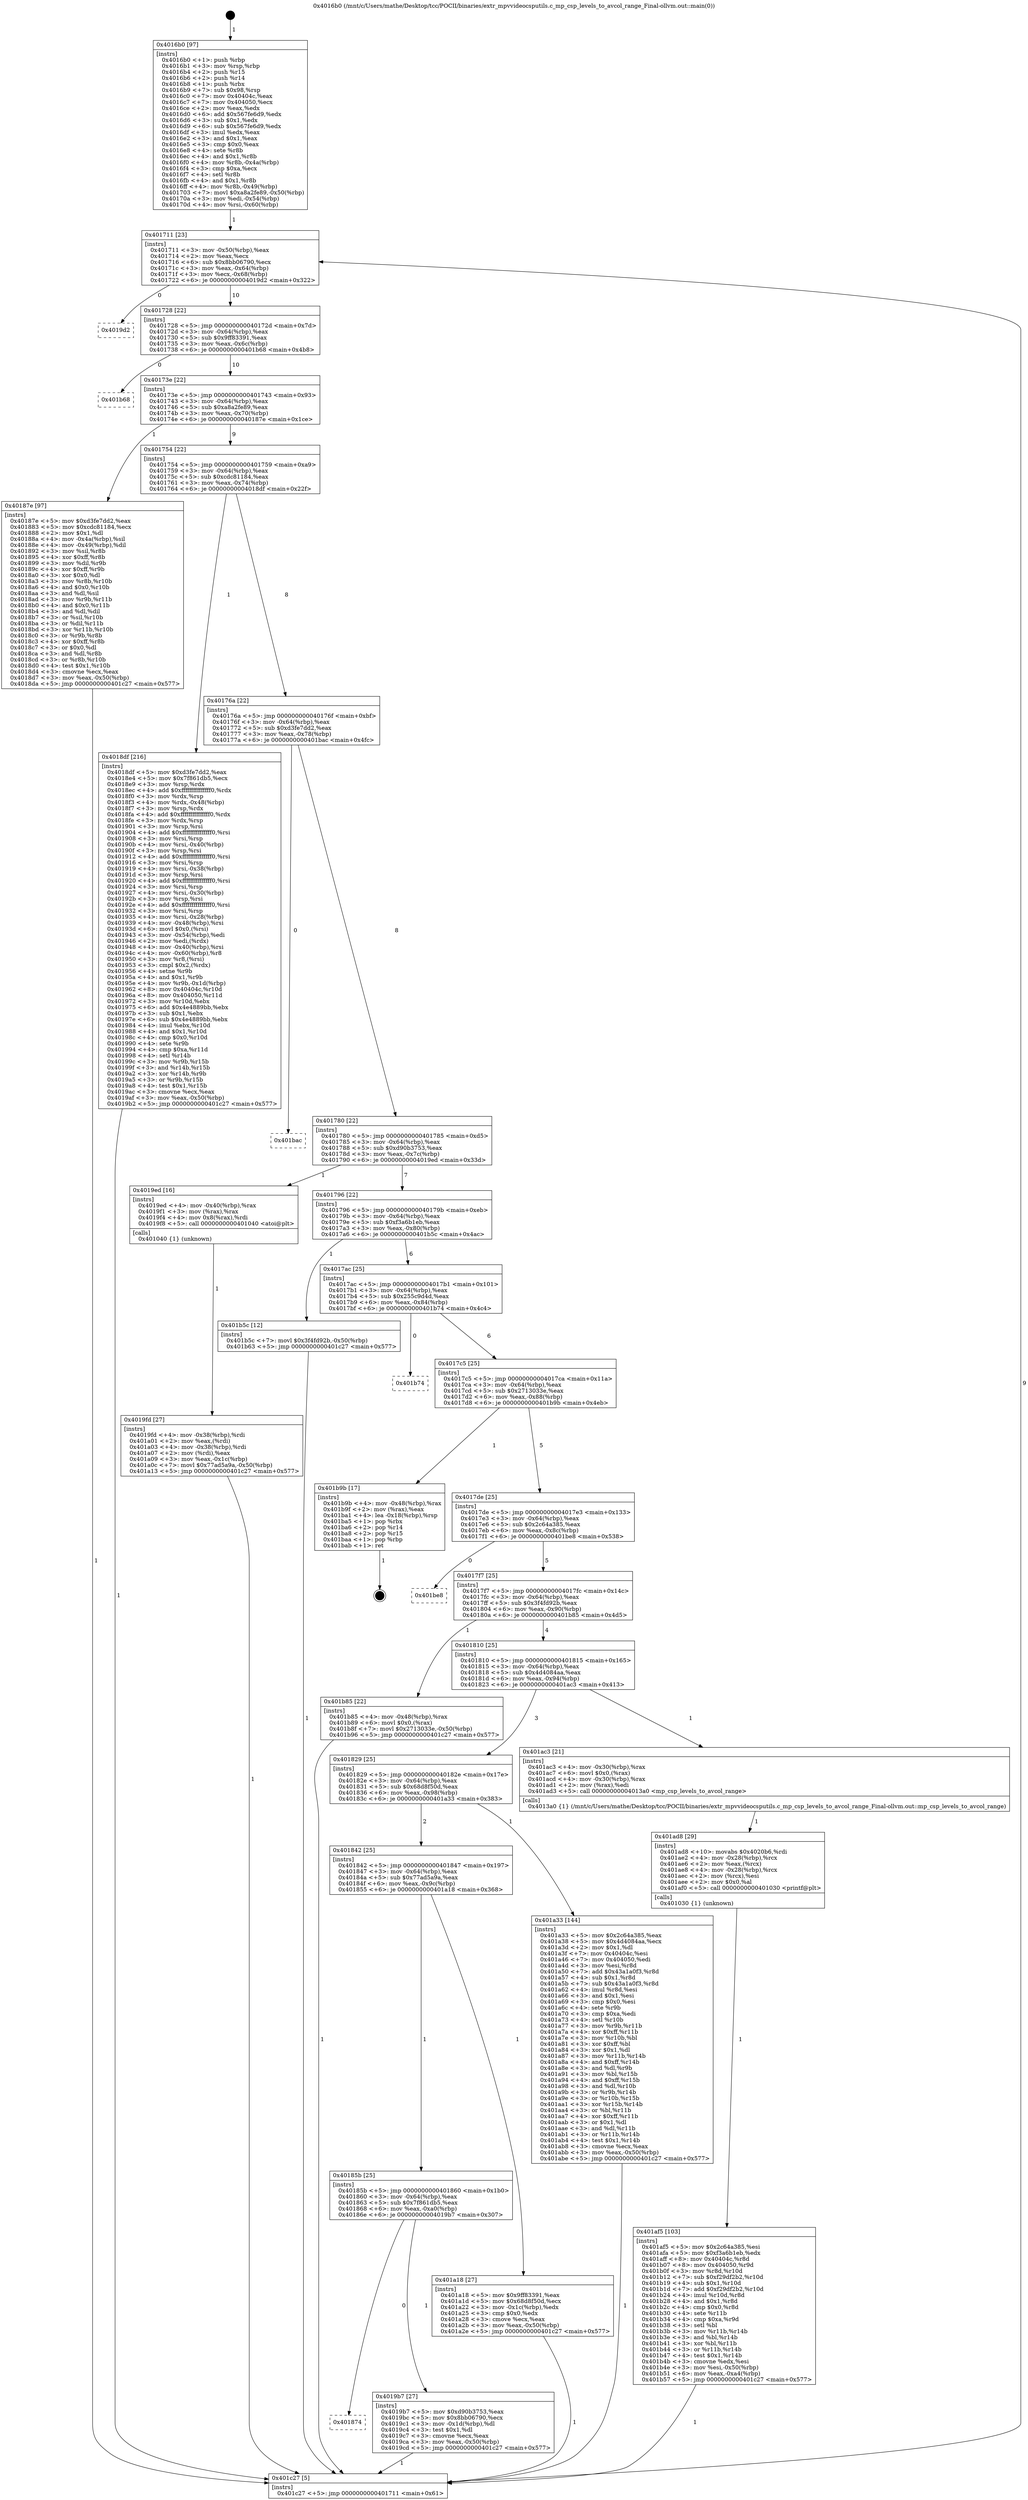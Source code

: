 digraph "0x4016b0" {
  label = "0x4016b0 (/mnt/c/Users/mathe/Desktop/tcc/POCII/binaries/extr_mpvvideocsputils.c_mp_csp_levels_to_avcol_range_Final-ollvm.out::main(0))"
  labelloc = "t"
  node[shape=record]

  Entry [label="",width=0.3,height=0.3,shape=circle,fillcolor=black,style=filled]
  "0x401711" [label="{
     0x401711 [23]\l
     | [instrs]\l
     &nbsp;&nbsp;0x401711 \<+3\>: mov -0x50(%rbp),%eax\l
     &nbsp;&nbsp;0x401714 \<+2\>: mov %eax,%ecx\l
     &nbsp;&nbsp;0x401716 \<+6\>: sub $0x8bb06790,%ecx\l
     &nbsp;&nbsp;0x40171c \<+3\>: mov %eax,-0x64(%rbp)\l
     &nbsp;&nbsp;0x40171f \<+3\>: mov %ecx,-0x68(%rbp)\l
     &nbsp;&nbsp;0x401722 \<+6\>: je 00000000004019d2 \<main+0x322\>\l
  }"]
  "0x4019d2" [label="{
     0x4019d2\l
  }", style=dashed]
  "0x401728" [label="{
     0x401728 [22]\l
     | [instrs]\l
     &nbsp;&nbsp;0x401728 \<+5\>: jmp 000000000040172d \<main+0x7d\>\l
     &nbsp;&nbsp;0x40172d \<+3\>: mov -0x64(%rbp),%eax\l
     &nbsp;&nbsp;0x401730 \<+5\>: sub $0x9ff83391,%eax\l
     &nbsp;&nbsp;0x401735 \<+3\>: mov %eax,-0x6c(%rbp)\l
     &nbsp;&nbsp;0x401738 \<+6\>: je 0000000000401b68 \<main+0x4b8\>\l
  }"]
  Exit [label="",width=0.3,height=0.3,shape=circle,fillcolor=black,style=filled,peripheries=2]
  "0x401b68" [label="{
     0x401b68\l
  }", style=dashed]
  "0x40173e" [label="{
     0x40173e [22]\l
     | [instrs]\l
     &nbsp;&nbsp;0x40173e \<+5\>: jmp 0000000000401743 \<main+0x93\>\l
     &nbsp;&nbsp;0x401743 \<+3\>: mov -0x64(%rbp),%eax\l
     &nbsp;&nbsp;0x401746 \<+5\>: sub $0xa8a2fe89,%eax\l
     &nbsp;&nbsp;0x40174b \<+3\>: mov %eax,-0x70(%rbp)\l
     &nbsp;&nbsp;0x40174e \<+6\>: je 000000000040187e \<main+0x1ce\>\l
  }"]
  "0x401af5" [label="{
     0x401af5 [103]\l
     | [instrs]\l
     &nbsp;&nbsp;0x401af5 \<+5\>: mov $0x2c64a385,%esi\l
     &nbsp;&nbsp;0x401afa \<+5\>: mov $0xf3a6b1eb,%edx\l
     &nbsp;&nbsp;0x401aff \<+8\>: mov 0x40404c,%r8d\l
     &nbsp;&nbsp;0x401b07 \<+8\>: mov 0x404050,%r9d\l
     &nbsp;&nbsp;0x401b0f \<+3\>: mov %r8d,%r10d\l
     &nbsp;&nbsp;0x401b12 \<+7\>: sub $0xf29df2b2,%r10d\l
     &nbsp;&nbsp;0x401b19 \<+4\>: sub $0x1,%r10d\l
     &nbsp;&nbsp;0x401b1d \<+7\>: add $0xf29df2b2,%r10d\l
     &nbsp;&nbsp;0x401b24 \<+4\>: imul %r10d,%r8d\l
     &nbsp;&nbsp;0x401b28 \<+4\>: and $0x1,%r8d\l
     &nbsp;&nbsp;0x401b2c \<+4\>: cmp $0x0,%r8d\l
     &nbsp;&nbsp;0x401b30 \<+4\>: sete %r11b\l
     &nbsp;&nbsp;0x401b34 \<+4\>: cmp $0xa,%r9d\l
     &nbsp;&nbsp;0x401b38 \<+3\>: setl %bl\l
     &nbsp;&nbsp;0x401b3b \<+3\>: mov %r11b,%r14b\l
     &nbsp;&nbsp;0x401b3e \<+3\>: and %bl,%r14b\l
     &nbsp;&nbsp;0x401b41 \<+3\>: xor %bl,%r11b\l
     &nbsp;&nbsp;0x401b44 \<+3\>: or %r11b,%r14b\l
     &nbsp;&nbsp;0x401b47 \<+4\>: test $0x1,%r14b\l
     &nbsp;&nbsp;0x401b4b \<+3\>: cmovne %edx,%esi\l
     &nbsp;&nbsp;0x401b4e \<+3\>: mov %esi,-0x50(%rbp)\l
     &nbsp;&nbsp;0x401b51 \<+6\>: mov %eax,-0xa4(%rbp)\l
     &nbsp;&nbsp;0x401b57 \<+5\>: jmp 0000000000401c27 \<main+0x577\>\l
  }"]
  "0x40187e" [label="{
     0x40187e [97]\l
     | [instrs]\l
     &nbsp;&nbsp;0x40187e \<+5\>: mov $0xd3fe7dd2,%eax\l
     &nbsp;&nbsp;0x401883 \<+5\>: mov $0xcdc81184,%ecx\l
     &nbsp;&nbsp;0x401888 \<+2\>: mov $0x1,%dl\l
     &nbsp;&nbsp;0x40188a \<+4\>: mov -0x4a(%rbp),%sil\l
     &nbsp;&nbsp;0x40188e \<+4\>: mov -0x49(%rbp),%dil\l
     &nbsp;&nbsp;0x401892 \<+3\>: mov %sil,%r8b\l
     &nbsp;&nbsp;0x401895 \<+4\>: xor $0xff,%r8b\l
     &nbsp;&nbsp;0x401899 \<+3\>: mov %dil,%r9b\l
     &nbsp;&nbsp;0x40189c \<+4\>: xor $0xff,%r9b\l
     &nbsp;&nbsp;0x4018a0 \<+3\>: xor $0x0,%dl\l
     &nbsp;&nbsp;0x4018a3 \<+3\>: mov %r8b,%r10b\l
     &nbsp;&nbsp;0x4018a6 \<+4\>: and $0x0,%r10b\l
     &nbsp;&nbsp;0x4018aa \<+3\>: and %dl,%sil\l
     &nbsp;&nbsp;0x4018ad \<+3\>: mov %r9b,%r11b\l
     &nbsp;&nbsp;0x4018b0 \<+4\>: and $0x0,%r11b\l
     &nbsp;&nbsp;0x4018b4 \<+3\>: and %dl,%dil\l
     &nbsp;&nbsp;0x4018b7 \<+3\>: or %sil,%r10b\l
     &nbsp;&nbsp;0x4018ba \<+3\>: or %dil,%r11b\l
     &nbsp;&nbsp;0x4018bd \<+3\>: xor %r11b,%r10b\l
     &nbsp;&nbsp;0x4018c0 \<+3\>: or %r9b,%r8b\l
     &nbsp;&nbsp;0x4018c3 \<+4\>: xor $0xff,%r8b\l
     &nbsp;&nbsp;0x4018c7 \<+3\>: or $0x0,%dl\l
     &nbsp;&nbsp;0x4018ca \<+3\>: and %dl,%r8b\l
     &nbsp;&nbsp;0x4018cd \<+3\>: or %r8b,%r10b\l
     &nbsp;&nbsp;0x4018d0 \<+4\>: test $0x1,%r10b\l
     &nbsp;&nbsp;0x4018d4 \<+3\>: cmovne %ecx,%eax\l
     &nbsp;&nbsp;0x4018d7 \<+3\>: mov %eax,-0x50(%rbp)\l
     &nbsp;&nbsp;0x4018da \<+5\>: jmp 0000000000401c27 \<main+0x577\>\l
  }"]
  "0x401754" [label="{
     0x401754 [22]\l
     | [instrs]\l
     &nbsp;&nbsp;0x401754 \<+5\>: jmp 0000000000401759 \<main+0xa9\>\l
     &nbsp;&nbsp;0x401759 \<+3\>: mov -0x64(%rbp),%eax\l
     &nbsp;&nbsp;0x40175c \<+5\>: sub $0xcdc81184,%eax\l
     &nbsp;&nbsp;0x401761 \<+3\>: mov %eax,-0x74(%rbp)\l
     &nbsp;&nbsp;0x401764 \<+6\>: je 00000000004018df \<main+0x22f\>\l
  }"]
  "0x401c27" [label="{
     0x401c27 [5]\l
     | [instrs]\l
     &nbsp;&nbsp;0x401c27 \<+5\>: jmp 0000000000401711 \<main+0x61\>\l
  }"]
  "0x4016b0" [label="{
     0x4016b0 [97]\l
     | [instrs]\l
     &nbsp;&nbsp;0x4016b0 \<+1\>: push %rbp\l
     &nbsp;&nbsp;0x4016b1 \<+3\>: mov %rsp,%rbp\l
     &nbsp;&nbsp;0x4016b4 \<+2\>: push %r15\l
     &nbsp;&nbsp;0x4016b6 \<+2\>: push %r14\l
     &nbsp;&nbsp;0x4016b8 \<+1\>: push %rbx\l
     &nbsp;&nbsp;0x4016b9 \<+7\>: sub $0x98,%rsp\l
     &nbsp;&nbsp;0x4016c0 \<+7\>: mov 0x40404c,%eax\l
     &nbsp;&nbsp;0x4016c7 \<+7\>: mov 0x404050,%ecx\l
     &nbsp;&nbsp;0x4016ce \<+2\>: mov %eax,%edx\l
     &nbsp;&nbsp;0x4016d0 \<+6\>: add $0x567fe6d9,%edx\l
     &nbsp;&nbsp;0x4016d6 \<+3\>: sub $0x1,%edx\l
     &nbsp;&nbsp;0x4016d9 \<+6\>: sub $0x567fe6d9,%edx\l
     &nbsp;&nbsp;0x4016df \<+3\>: imul %edx,%eax\l
     &nbsp;&nbsp;0x4016e2 \<+3\>: and $0x1,%eax\l
     &nbsp;&nbsp;0x4016e5 \<+3\>: cmp $0x0,%eax\l
     &nbsp;&nbsp;0x4016e8 \<+4\>: sete %r8b\l
     &nbsp;&nbsp;0x4016ec \<+4\>: and $0x1,%r8b\l
     &nbsp;&nbsp;0x4016f0 \<+4\>: mov %r8b,-0x4a(%rbp)\l
     &nbsp;&nbsp;0x4016f4 \<+3\>: cmp $0xa,%ecx\l
     &nbsp;&nbsp;0x4016f7 \<+4\>: setl %r8b\l
     &nbsp;&nbsp;0x4016fb \<+4\>: and $0x1,%r8b\l
     &nbsp;&nbsp;0x4016ff \<+4\>: mov %r8b,-0x49(%rbp)\l
     &nbsp;&nbsp;0x401703 \<+7\>: movl $0xa8a2fe89,-0x50(%rbp)\l
     &nbsp;&nbsp;0x40170a \<+3\>: mov %edi,-0x54(%rbp)\l
     &nbsp;&nbsp;0x40170d \<+4\>: mov %rsi,-0x60(%rbp)\l
  }"]
  "0x401ad8" [label="{
     0x401ad8 [29]\l
     | [instrs]\l
     &nbsp;&nbsp;0x401ad8 \<+10\>: movabs $0x4020b6,%rdi\l
     &nbsp;&nbsp;0x401ae2 \<+4\>: mov -0x28(%rbp),%rcx\l
     &nbsp;&nbsp;0x401ae6 \<+2\>: mov %eax,(%rcx)\l
     &nbsp;&nbsp;0x401ae8 \<+4\>: mov -0x28(%rbp),%rcx\l
     &nbsp;&nbsp;0x401aec \<+2\>: mov (%rcx),%esi\l
     &nbsp;&nbsp;0x401aee \<+2\>: mov $0x0,%al\l
     &nbsp;&nbsp;0x401af0 \<+5\>: call 0000000000401030 \<printf@plt\>\l
     | [calls]\l
     &nbsp;&nbsp;0x401030 \{1\} (unknown)\l
  }"]
  "0x4018df" [label="{
     0x4018df [216]\l
     | [instrs]\l
     &nbsp;&nbsp;0x4018df \<+5\>: mov $0xd3fe7dd2,%eax\l
     &nbsp;&nbsp;0x4018e4 \<+5\>: mov $0x7f861db5,%ecx\l
     &nbsp;&nbsp;0x4018e9 \<+3\>: mov %rsp,%rdx\l
     &nbsp;&nbsp;0x4018ec \<+4\>: add $0xfffffffffffffff0,%rdx\l
     &nbsp;&nbsp;0x4018f0 \<+3\>: mov %rdx,%rsp\l
     &nbsp;&nbsp;0x4018f3 \<+4\>: mov %rdx,-0x48(%rbp)\l
     &nbsp;&nbsp;0x4018f7 \<+3\>: mov %rsp,%rdx\l
     &nbsp;&nbsp;0x4018fa \<+4\>: add $0xfffffffffffffff0,%rdx\l
     &nbsp;&nbsp;0x4018fe \<+3\>: mov %rdx,%rsp\l
     &nbsp;&nbsp;0x401901 \<+3\>: mov %rsp,%rsi\l
     &nbsp;&nbsp;0x401904 \<+4\>: add $0xfffffffffffffff0,%rsi\l
     &nbsp;&nbsp;0x401908 \<+3\>: mov %rsi,%rsp\l
     &nbsp;&nbsp;0x40190b \<+4\>: mov %rsi,-0x40(%rbp)\l
     &nbsp;&nbsp;0x40190f \<+3\>: mov %rsp,%rsi\l
     &nbsp;&nbsp;0x401912 \<+4\>: add $0xfffffffffffffff0,%rsi\l
     &nbsp;&nbsp;0x401916 \<+3\>: mov %rsi,%rsp\l
     &nbsp;&nbsp;0x401919 \<+4\>: mov %rsi,-0x38(%rbp)\l
     &nbsp;&nbsp;0x40191d \<+3\>: mov %rsp,%rsi\l
     &nbsp;&nbsp;0x401920 \<+4\>: add $0xfffffffffffffff0,%rsi\l
     &nbsp;&nbsp;0x401924 \<+3\>: mov %rsi,%rsp\l
     &nbsp;&nbsp;0x401927 \<+4\>: mov %rsi,-0x30(%rbp)\l
     &nbsp;&nbsp;0x40192b \<+3\>: mov %rsp,%rsi\l
     &nbsp;&nbsp;0x40192e \<+4\>: add $0xfffffffffffffff0,%rsi\l
     &nbsp;&nbsp;0x401932 \<+3\>: mov %rsi,%rsp\l
     &nbsp;&nbsp;0x401935 \<+4\>: mov %rsi,-0x28(%rbp)\l
     &nbsp;&nbsp;0x401939 \<+4\>: mov -0x48(%rbp),%rsi\l
     &nbsp;&nbsp;0x40193d \<+6\>: movl $0x0,(%rsi)\l
     &nbsp;&nbsp;0x401943 \<+3\>: mov -0x54(%rbp),%edi\l
     &nbsp;&nbsp;0x401946 \<+2\>: mov %edi,(%rdx)\l
     &nbsp;&nbsp;0x401948 \<+4\>: mov -0x40(%rbp),%rsi\l
     &nbsp;&nbsp;0x40194c \<+4\>: mov -0x60(%rbp),%r8\l
     &nbsp;&nbsp;0x401950 \<+3\>: mov %r8,(%rsi)\l
     &nbsp;&nbsp;0x401953 \<+3\>: cmpl $0x2,(%rdx)\l
     &nbsp;&nbsp;0x401956 \<+4\>: setne %r9b\l
     &nbsp;&nbsp;0x40195a \<+4\>: and $0x1,%r9b\l
     &nbsp;&nbsp;0x40195e \<+4\>: mov %r9b,-0x1d(%rbp)\l
     &nbsp;&nbsp;0x401962 \<+8\>: mov 0x40404c,%r10d\l
     &nbsp;&nbsp;0x40196a \<+8\>: mov 0x404050,%r11d\l
     &nbsp;&nbsp;0x401972 \<+3\>: mov %r10d,%ebx\l
     &nbsp;&nbsp;0x401975 \<+6\>: add $0x4e4889bb,%ebx\l
     &nbsp;&nbsp;0x40197b \<+3\>: sub $0x1,%ebx\l
     &nbsp;&nbsp;0x40197e \<+6\>: sub $0x4e4889bb,%ebx\l
     &nbsp;&nbsp;0x401984 \<+4\>: imul %ebx,%r10d\l
     &nbsp;&nbsp;0x401988 \<+4\>: and $0x1,%r10d\l
     &nbsp;&nbsp;0x40198c \<+4\>: cmp $0x0,%r10d\l
     &nbsp;&nbsp;0x401990 \<+4\>: sete %r9b\l
     &nbsp;&nbsp;0x401994 \<+4\>: cmp $0xa,%r11d\l
     &nbsp;&nbsp;0x401998 \<+4\>: setl %r14b\l
     &nbsp;&nbsp;0x40199c \<+3\>: mov %r9b,%r15b\l
     &nbsp;&nbsp;0x40199f \<+3\>: and %r14b,%r15b\l
     &nbsp;&nbsp;0x4019a2 \<+3\>: xor %r14b,%r9b\l
     &nbsp;&nbsp;0x4019a5 \<+3\>: or %r9b,%r15b\l
     &nbsp;&nbsp;0x4019a8 \<+4\>: test $0x1,%r15b\l
     &nbsp;&nbsp;0x4019ac \<+3\>: cmovne %ecx,%eax\l
     &nbsp;&nbsp;0x4019af \<+3\>: mov %eax,-0x50(%rbp)\l
     &nbsp;&nbsp;0x4019b2 \<+5\>: jmp 0000000000401c27 \<main+0x577\>\l
  }"]
  "0x40176a" [label="{
     0x40176a [22]\l
     | [instrs]\l
     &nbsp;&nbsp;0x40176a \<+5\>: jmp 000000000040176f \<main+0xbf\>\l
     &nbsp;&nbsp;0x40176f \<+3\>: mov -0x64(%rbp),%eax\l
     &nbsp;&nbsp;0x401772 \<+5\>: sub $0xd3fe7dd2,%eax\l
     &nbsp;&nbsp;0x401777 \<+3\>: mov %eax,-0x78(%rbp)\l
     &nbsp;&nbsp;0x40177a \<+6\>: je 0000000000401bac \<main+0x4fc\>\l
  }"]
  "0x4019fd" [label="{
     0x4019fd [27]\l
     | [instrs]\l
     &nbsp;&nbsp;0x4019fd \<+4\>: mov -0x38(%rbp),%rdi\l
     &nbsp;&nbsp;0x401a01 \<+2\>: mov %eax,(%rdi)\l
     &nbsp;&nbsp;0x401a03 \<+4\>: mov -0x38(%rbp),%rdi\l
     &nbsp;&nbsp;0x401a07 \<+2\>: mov (%rdi),%eax\l
     &nbsp;&nbsp;0x401a09 \<+3\>: mov %eax,-0x1c(%rbp)\l
     &nbsp;&nbsp;0x401a0c \<+7\>: movl $0x77ad5a9a,-0x50(%rbp)\l
     &nbsp;&nbsp;0x401a13 \<+5\>: jmp 0000000000401c27 \<main+0x577\>\l
  }"]
  "0x401bac" [label="{
     0x401bac\l
  }", style=dashed]
  "0x401780" [label="{
     0x401780 [22]\l
     | [instrs]\l
     &nbsp;&nbsp;0x401780 \<+5\>: jmp 0000000000401785 \<main+0xd5\>\l
     &nbsp;&nbsp;0x401785 \<+3\>: mov -0x64(%rbp),%eax\l
     &nbsp;&nbsp;0x401788 \<+5\>: sub $0xd90b3753,%eax\l
     &nbsp;&nbsp;0x40178d \<+3\>: mov %eax,-0x7c(%rbp)\l
     &nbsp;&nbsp;0x401790 \<+6\>: je 00000000004019ed \<main+0x33d\>\l
  }"]
  "0x401874" [label="{
     0x401874\l
  }", style=dashed]
  "0x4019ed" [label="{
     0x4019ed [16]\l
     | [instrs]\l
     &nbsp;&nbsp;0x4019ed \<+4\>: mov -0x40(%rbp),%rax\l
     &nbsp;&nbsp;0x4019f1 \<+3\>: mov (%rax),%rax\l
     &nbsp;&nbsp;0x4019f4 \<+4\>: mov 0x8(%rax),%rdi\l
     &nbsp;&nbsp;0x4019f8 \<+5\>: call 0000000000401040 \<atoi@plt\>\l
     | [calls]\l
     &nbsp;&nbsp;0x401040 \{1\} (unknown)\l
  }"]
  "0x401796" [label="{
     0x401796 [22]\l
     | [instrs]\l
     &nbsp;&nbsp;0x401796 \<+5\>: jmp 000000000040179b \<main+0xeb\>\l
     &nbsp;&nbsp;0x40179b \<+3\>: mov -0x64(%rbp),%eax\l
     &nbsp;&nbsp;0x40179e \<+5\>: sub $0xf3a6b1eb,%eax\l
     &nbsp;&nbsp;0x4017a3 \<+3\>: mov %eax,-0x80(%rbp)\l
     &nbsp;&nbsp;0x4017a6 \<+6\>: je 0000000000401b5c \<main+0x4ac\>\l
  }"]
  "0x4019b7" [label="{
     0x4019b7 [27]\l
     | [instrs]\l
     &nbsp;&nbsp;0x4019b7 \<+5\>: mov $0xd90b3753,%eax\l
     &nbsp;&nbsp;0x4019bc \<+5\>: mov $0x8bb06790,%ecx\l
     &nbsp;&nbsp;0x4019c1 \<+3\>: mov -0x1d(%rbp),%dl\l
     &nbsp;&nbsp;0x4019c4 \<+3\>: test $0x1,%dl\l
     &nbsp;&nbsp;0x4019c7 \<+3\>: cmovne %ecx,%eax\l
     &nbsp;&nbsp;0x4019ca \<+3\>: mov %eax,-0x50(%rbp)\l
     &nbsp;&nbsp;0x4019cd \<+5\>: jmp 0000000000401c27 \<main+0x577\>\l
  }"]
  "0x401b5c" [label="{
     0x401b5c [12]\l
     | [instrs]\l
     &nbsp;&nbsp;0x401b5c \<+7\>: movl $0x3f4fd92b,-0x50(%rbp)\l
     &nbsp;&nbsp;0x401b63 \<+5\>: jmp 0000000000401c27 \<main+0x577\>\l
  }"]
  "0x4017ac" [label="{
     0x4017ac [25]\l
     | [instrs]\l
     &nbsp;&nbsp;0x4017ac \<+5\>: jmp 00000000004017b1 \<main+0x101\>\l
     &nbsp;&nbsp;0x4017b1 \<+3\>: mov -0x64(%rbp),%eax\l
     &nbsp;&nbsp;0x4017b4 \<+5\>: sub $0x255c9d4d,%eax\l
     &nbsp;&nbsp;0x4017b9 \<+6\>: mov %eax,-0x84(%rbp)\l
     &nbsp;&nbsp;0x4017bf \<+6\>: je 0000000000401b74 \<main+0x4c4\>\l
  }"]
  "0x40185b" [label="{
     0x40185b [25]\l
     | [instrs]\l
     &nbsp;&nbsp;0x40185b \<+5\>: jmp 0000000000401860 \<main+0x1b0\>\l
     &nbsp;&nbsp;0x401860 \<+3\>: mov -0x64(%rbp),%eax\l
     &nbsp;&nbsp;0x401863 \<+5\>: sub $0x7f861db5,%eax\l
     &nbsp;&nbsp;0x401868 \<+6\>: mov %eax,-0xa0(%rbp)\l
     &nbsp;&nbsp;0x40186e \<+6\>: je 00000000004019b7 \<main+0x307\>\l
  }"]
  "0x401b74" [label="{
     0x401b74\l
  }", style=dashed]
  "0x4017c5" [label="{
     0x4017c5 [25]\l
     | [instrs]\l
     &nbsp;&nbsp;0x4017c5 \<+5\>: jmp 00000000004017ca \<main+0x11a\>\l
     &nbsp;&nbsp;0x4017ca \<+3\>: mov -0x64(%rbp),%eax\l
     &nbsp;&nbsp;0x4017cd \<+5\>: sub $0x2713033e,%eax\l
     &nbsp;&nbsp;0x4017d2 \<+6\>: mov %eax,-0x88(%rbp)\l
     &nbsp;&nbsp;0x4017d8 \<+6\>: je 0000000000401b9b \<main+0x4eb\>\l
  }"]
  "0x401a18" [label="{
     0x401a18 [27]\l
     | [instrs]\l
     &nbsp;&nbsp;0x401a18 \<+5\>: mov $0x9ff83391,%eax\l
     &nbsp;&nbsp;0x401a1d \<+5\>: mov $0x68d8f50d,%ecx\l
     &nbsp;&nbsp;0x401a22 \<+3\>: mov -0x1c(%rbp),%edx\l
     &nbsp;&nbsp;0x401a25 \<+3\>: cmp $0x0,%edx\l
     &nbsp;&nbsp;0x401a28 \<+3\>: cmove %ecx,%eax\l
     &nbsp;&nbsp;0x401a2b \<+3\>: mov %eax,-0x50(%rbp)\l
     &nbsp;&nbsp;0x401a2e \<+5\>: jmp 0000000000401c27 \<main+0x577\>\l
  }"]
  "0x401b9b" [label="{
     0x401b9b [17]\l
     | [instrs]\l
     &nbsp;&nbsp;0x401b9b \<+4\>: mov -0x48(%rbp),%rax\l
     &nbsp;&nbsp;0x401b9f \<+2\>: mov (%rax),%eax\l
     &nbsp;&nbsp;0x401ba1 \<+4\>: lea -0x18(%rbp),%rsp\l
     &nbsp;&nbsp;0x401ba5 \<+1\>: pop %rbx\l
     &nbsp;&nbsp;0x401ba6 \<+2\>: pop %r14\l
     &nbsp;&nbsp;0x401ba8 \<+2\>: pop %r15\l
     &nbsp;&nbsp;0x401baa \<+1\>: pop %rbp\l
     &nbsp;&nbsp;0x401bab \<+1\>: ret\l
  }"]
  "0x4017de" [label="{
     0x4017de [25]\l
     | [instrs]\l
     &nbsp;&nbsp;0x4017de \<+5\>: jmp 00000000004017e3 \<main+0x133\>\l
     &nbsp;&nbsp;0x4017e3 \<+3\>: mov -0x64(%rbp),%eax\l
     &nbsp;&nbsp;0x4017e6 \<+5\>: sub $0x2c64a385,%eax\l
     &nbsp;&nbsp;0x4017eb \<+6\>: mov %eax,-0x8c(%rbp)\l
     &nbsp;&nbsp;0x4017f1 \<+6\>: je 0000000000401be8 \<main+0x538\>\l
  }"]
  "0x401842" [label="{
     0x401842 [25]\l
     | [instrs]\l
     &nbsp;&nbsp;0x401842 \<+5\>: jmp 0000000000401847 \<main+0x197\>\l
     &nbsp;&nbsp;0x401847 \<+3\>: mov -0x64(%rbp),%eax\l
     &nbsp;&nbsp;0x40184a \<+5\>: sub $0x77ad5a9a,%eax\l
     &nbsp;&nbsp;0x40184f \<+6\>: mov %eax,-0x9c(%rbp)\l
     &nbsp;&nbsp;0x401855 \<+6\>: je 0000000000401a18 \<main+0x368\>\l
  }"]
  "0x401be8" [label="{
     0x401be8\l
  }", style=dashed]
  "0x4017f7" [label="{
     0x4017f7 [25]\l
     | [instrs]\l
     &nbsp;&nbsp;0x4017f7 \<+5\>: jmp 00000000004017fc \<main+0x14c\>\l
     &nbsp;&nbsp;0x4017fc \<+3\>: mov -0x64(%rbp),%eax\l
     &nbsp;&nbsp;0x4017ff \<+5\>: sub $0x3f4fd92b,%eax\l
     &nbsp;&nbsp;0x401804 \<+6\>: mov %eax,-0x90(%rbp)\l
     &nbsp;&nbsp;0x40180a \<+6\>: je 0000000000401b85 \<main+0x4d5\>\l
  }"]
  "0x401a33" [label="{
     0x401a33 [144]\l
     | [instrs]\l
     &nbsp;&nbsp;0x401a33 \<+5\>: mov $0x2c64a385,%eax\l
     &nbsp;&nbsp;0x401a38 \<+5\>: mov $0x4d4084aa,%ecx\l
     &nbsp;&nbsp;0x401a3d \<+2\>: mov $0x1,%dl\l
     &nbsp;&nbsp;0x401a3f \<+7\>: mov 0x40404c,%esi\l
     &nbsp;&nbsp;0x401a46 \<+7\>: mov 0x404050,%edi\l
     &nbsp;&nbsp;0x401a4d \<+3\>: mov %esi,%r8d\l
     &nbsp;&nbsp;0x401a50 \<+7\>: add $0x43a1a0f3,%r8d\l
     &nbsp;&nbsp;0x401a57 \<+4\>: sub $0x1,%r8d\l
     &nbsp;&nbsp;0x401a5b \<+7\>: sub $0x43a1a0f3,%r8d\l
     &nbsp;&nbsp;0x401a62 \<+4\>: imul %r8d,%esi\l
     &nbsp;&nbsp;0x401a66 \<+3\>: and $0x1,%esi\l
     &nbsp;&nbsp;0x401a69 \<+3\>: cmp $0x0,%esi\l
     &nbsp;&nbsp;0x401a6c \<+4\>: sete %r9b\l
     &nbsp;&nbsp;0x401a70 \<+3\>: cmp $0xa,%edi\l
     &nbsp;&nbsp;0x401a73 \<+4\>: setl %r10b\l
     &nbsp;&nbsp;0x401a77 \<+3\>: mov %r9b,%r11b\l
     &nbsp;&nbsp;0x401a7a \<+4\>: xor $0xff,%r11b\l
     &nbsp;&nbsp;0x401a7e \<+3\>: mov %r10b,%bl\l
     &nbsp;&nbsp;0x401a81 \<+3\>: xor $0xff,%bl\l
     &nbsp;&nbsp;0x401a84 \<+3\>: xor $0x1,%dl\l
     &nbsp;&nbsp;0x401a87 \<+3\>: mov %r11b,%r14b\l
     &nbsp;&nbsp;0x401a8a \<+4\>: and $0xff,%r14b\l
     &nbsp;&nbsp;0x401a8e \<+3\>: and %dl,%r9b\l
     &nbsp;&nbsp;0x401a91 \<+3\>: mov %bl,%r15b\l
     &nbsp;&nbsp;0x401a94 \<+4\>: and $0xff,%r15b\l
     &nbsp;&nbsp;0x401a98 \<+3\>: and %dl,%r10b\l
     &nbsp;&nbsp;0x401a9b \<+3\>: or %r9b,%r14b\l
     &nbsp;&nbsp;0x401a9e \<+3\>: or %r10b,%r15b\l
     &nbsp;&nbsp;0x401aa1 \<+3\>: xor %r15b,%r14b\l
     &nbsp;&nbsp;0x401aa4 \<+3\>: or %bl,%r11b\l
     &nbsp;&nbsp;0x401aa7 \<+4\>: xor $0xff,%r11b\l
     &nbsp;&nbsp;0x401aab \<+3\>: or $0x1,%dl\l
     &nbsp;&nbsp;0x401aae \<+3\>: and %dl,%r11b\l
     &nbsp;&nbsp;0x401ab1 \<+3\>: or %r11b,%r14b\l
     &nbsp;&nbsp;0x401ab4 \<+4\>: test $0x1,%r14b\l
     &nbsp;&nbsp;0x401ab8 \<+3\>: cmovne %ecx,%eax\l
     &nbsp;&nbsp;0x401abb \<+3\>: mov %eax,-0x50(%rbp)\l
     &nbsp;&nbsp;0x401abe \<+5\>: jmp 0000000000401c27 \<main+0x577\>\l
  }"]
  "0x401b85" [label="{
     0x401b85 [22]\l
     | [instrs]\l
     &nbsp;&nbsp;0x401b85 \<+4\>: mov -0x48(%rbp),%rax\l
     &nbsp;&nbsp;0x401b89 \<+6\>: movl $0x0,(%rax)\l
     &nbsp;&nbsp;0x401b8f \<+7\>: movl $0x2713033e,-0x50(%rbp)\l
     &nbsp;&nbsp;0x401b96 \<+5\>: jmp 0000000000401c27 \<main+0x577\>\l
  }"]
  "0x401810" [label="{
     0x401810 [25]\l
     | [instrs]\l
     &nbsp;&nbsp;0x401810 \<+5\>: jmp 0000000000401815 \<main+0x165\>\l
     &nbsp;&nbsp;0x401815 \<+3\>: mov -0x64(%rbp),%eax\l
     &nbsp;&nbsp;0x401818 \<+5\>: sub $0x4d4084aa,%eax\l
     &nbsp;&nbsp;0x40181d \<+6\>: mov %eax,-0x94(%rbp)\l
     &nbsp;&nbsp;0x401823 \<+6\>: je 0000000000401ac3 \<main+0x413\>\l
  }"]
  "0x401829" [label="{
     0x401829 [25]\l
     | [instrs]\l
     &nbsp;&nbsp;0x401829 \<+5\>: jmp 000000000040182e \<main+0x17e\>\l
     &nbsp;&nbsp;0x40182e \<+3\>: mov -0x64(%rbp),%eax\l
     &nbsp;&nbsp;0x401831 \<+5\>: sub $0x68d8f50d,%eax\l
     &nbsp;&nbsp;0x401836 \<+6\>: mov %eax,-0x98(%rbp)\l
     &nbsp;&nbsp;0x40183c \<+6\>: je 0000000000401a33 \<main+0x383\>\l
  }"]
  "0x401ac3" [label="{
     0x401ac3 [21]\l
     | [instrs]\l
     &nbsp;&nbsp;0x401ac3 \<+4\>: mov -0x30(%rbp),%rax\l
     &nbsp;&nbsp;0x401ac7 \<+6\>: movl $0x0,(%rax)\l
     &nbsp;&nbsp;0x401acd \<+4\>: mov -0x30(%rbp),%rax\l
     &nbsp;&nbsp;0x401ad1 \<+2\>: mov (%rax),%edi\l
     &nbsp;&nbsp;0x401ad3 \<+5\>: call 00000000004013a0 \<mp_csp_levels_to_avcol_range\>\l
     | [calls]\l
     &nbsp;&nbsp;0x4013a0 \{1\} (/mnt/c/Users/mathe/Desktop/tcc/POCII/binaries/extr_mpvvideocsputils.c_mp_csp_levels_to_avcol_range_Final-ollvm.out::mp_csp_levels_to_avcol_range)\l
  }"]
  Entry -> "0x4016b0" [label=" 1"]
  "0x401711" -> "0x4019d2" [label=" 0"]
  "0x401711" -> "0x401728" [label=" 10"]
  "0x401b9b" -> Exit [label=" 1"]
  "0x401728" -> "0x401b68" [label=" 0"]
  "0x401728" -> "0x40173e" [label=" 10"]
  "0x401b85" -> "0x401c27" [label=" 1"]
  "0x40173e" -> "0x40187e" [label=" 1"]
  "0x40173e" -> "0x401754" [label=" 9"]
  "0x40187e" -> "0x401c27" [label=" 1"]
  "0x4016b0" -> "0x401711" [label=" 1"]
  "0x401c27" -> "0x401711" [label=" 9"]
  "0x401b5c" -> "0x401c27" [label=" 1"]
  "0x401754" -> "0x4018df" [label=" 1"]
  "0x401754" -> "0x40176a" [label=" 8"]
  "0x4018df" -> "0x401c27" [label=" 1"]
  "0x401af5" -> "0x401c27" [label=" 1"]
  "0x40176a" -> "0x401bac" [label=" 0"]
  "0x40176a" -> "0x401780" [label=" 8"]
  "0x401ad8" -> "0x401af5" [label=" 1"]
  "0x401780" -> "0x4019ed" [label=" 1"]
  "0x401780" -> "0x401796" [label=" 7"]
  "0x401ac3" -> "0x401ad8" [label=" 1"]
  "0x401796" -> "0x401b5c" [label=" 1"]
  "0x401796" -> "0x4017ac" [label=" 6"]
  "0x401a33" -> "0x401c27" [label=" 1"]
  "0x4017ac" -> "0x401b74" [label=" 0"]
  "0x4017ac" -> "0x4017c5" [label=" 6"]
  "0x4019fd" -> "0x401c27" [label=" 1"]
  "0x4017c5" -> "0x401b9b" [label=" 1"]
  "0x4017c5" -> "0x4017de" [label=" 5"]
  "0x4019ed" -> "0x4019fd" [label=" 1"]
  "0x4017de" -> "0x401be8" [label=" 0"]
  "0x4017de" -> "0x4017f7" [label=" 5"]
  "0x40185b" -> "0x401874" [label=" 0"]
  "0x4017f7" -> "0x401b85" [label=" 1"]
  "0x4017f7" -> "0x401810" [label=" 4"]
  "0x40185b" -> "0x4019b7" [label=" 1"]
  "0x401810" -> "0x401ac3" [label=" 1"]
  "0x401810" -> "0x401829" [label=" 3"]
  "0x401a18" -> "0x401c27" [label=" 1"]
  "0x401829" -> "0x401a33" [label=" 1"]
  "0x401829" -> "0x401842" [label=" 2"]
  "0x4019b7" -> "0x401c27" [label=" 1"]
  "0x401842" -> "0x401a18" [label=" 1"]
  "0x401842" -> "0x40185b" [label=" 1"]
}
